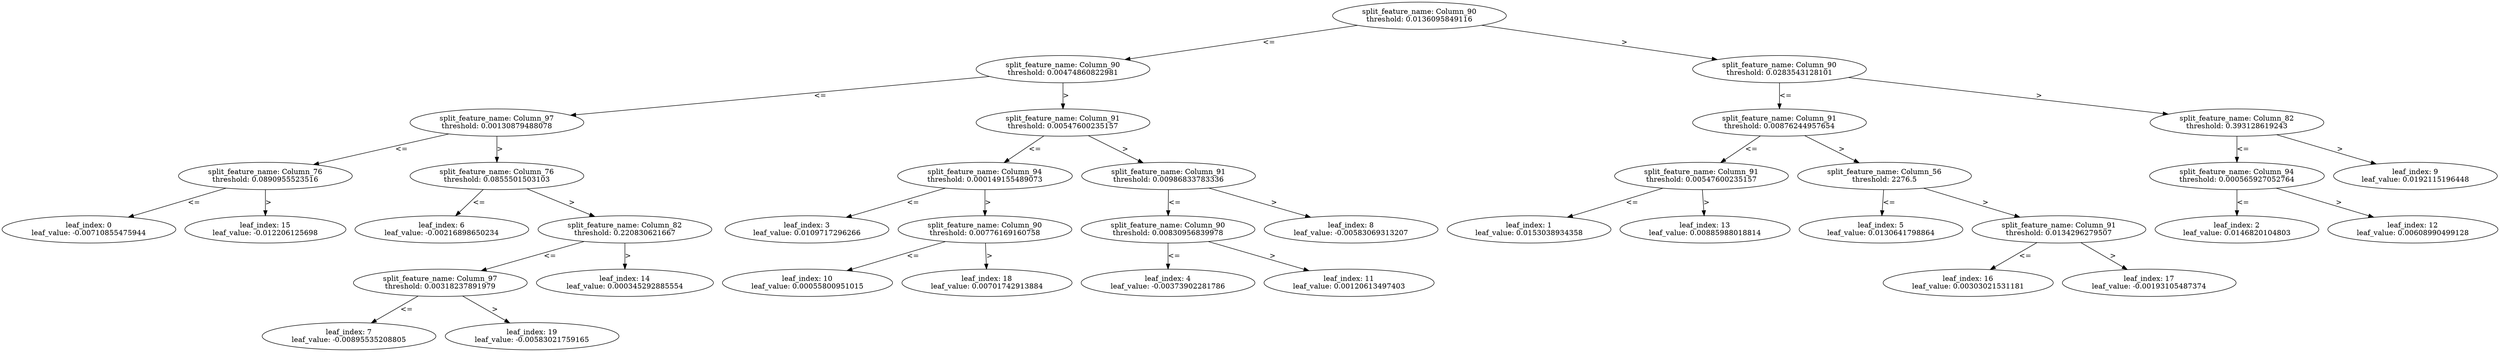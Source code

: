 digraph Tree11 {
	split0 [label="split_feature_name: Column_90\nthreshold: 0.0136095849116"]
	split2 [label="split_feature_name: Column_90\nthreshold: 0.00474860822981"]
	split5 [label="split_feature_name: Column_97\nthreshold: 0.00130879488078"]
	split14 [label="split_feature_name: Column_76\nthreshold: 0.0890955523516"]
	leaf0 [label="leaf_index: 0\nleaf_value: -0.00710855475944"]
	split14 -> leaf0 [label="<="]
	leaf15 [label="leaf_index: 15\nleaf_value: -0.012206125698"]
	split14 -> leaf15 [label=">"]
	split5 -> split14 [label="<="]
	split6 [label="split_feature_name: Column_76\nthreshold: 0.0855501503103"]
	leaf6 [label="leaf_index: 6\nleaf_value: -0.00216898650234"]
	split6 -> leaf6 [label="<="]
	split13 [label="split_feature_name: Column_82\nthreshold: 0.220830621667"]
	split18 [label="split_feature_name: Column_97\nthreshold: 0.00318237891979"]
	leaf7 [label="leaf_index: 7\nleaf_value: -0.00895535208805"]
	split18 -> leaf7 [label="<="]
	leaf19 [label="leaf_index: 19\nleaf_value: -0.00583021759165"]
	split18 -> leaf19 [label=">"]
	split13 -> split18 [label="<="]
	leaf14 [label="leaf_index: 14\nleaf_value: 0.000345292885554"]
	split13 -> leaf14 [label=">"]
	split6 -> split13 [label=">"]
	split5 -> split6 [label=">"]
	split2 -> split5 [label="<="]
	split3 [label="split_feature_name: Column_91\nthreshold: 0.00547600235157"]
	split9 [label="split_feature_name: Column_94\nthreshold: 0.000149155489073"]
	leaf3 [label="leaf_index: 3\nleaf_value: 0.0109717296266"]
	split9 -> leaf3 [label="<="]
	split17 [label="split_feature_name: Column_90\nthreshold: 0.00776169160758"]
	leaf10 [label="leaf_index: 10\nleaf_value: 0.00055800951015"]
	split17 -> leaf10 [label="<="]
	leaf18 [label="leaf_index: 18\nleaf_value: 0.00701742913884"]
	split17 -> leaf18 [label=">"]
	split9 -> split17 [label=">"]
	split3 -> split9 [label="<="]
	split7 [label="split_feature_name: Column_91\nthreshold: 0.00986833783336"]
	split10 [label="split_feature_name: Column_90\nthreshold: 0.00830956839978"]
	leaf4 [label="leaf_index: 4\nleaf_value: -0.00373902281786"]
	split10 -> leaf4 [label="<="]
	leaf11 [label="leaf_index: 11\nleaf_value: 0.00120613497403"]
	split10 -> leaf11 [label=">"]
	split7 -> split10 [label="<="]
	leaf8 [label="leaf_index: 8\nleaf_value: -0.00583069313207"]
	split7 -> leaf8 [label=">"]
	split3 -> split7 [label=">"]
	split2 -> split3 [label=">"]
	split0 -> split2 [label="<="]
	split1 [label="split_feature_name: Column_90\nthreshold: 0.0283543128101"]
	split4 [label="split_feature_name: Column_91\nthreshold: 0.00876244957654"]
	split12 [label="split_feature_name: Column_91\nthreshold: 0.00547600235157"]
	leaf1 [label="leaf_index: 1\nleaf_value: 0.0153038934358"]
	split12 -> leaf1 [label="<="]
	leaf13 [label="leaf_index: 13\nleaf_value: 0.00885988018814"]
	split12 -> leaf13 [label=">"]
	split4 -> split12 [label="<="]
	split15 [label="split_feature_name: Column_56\nthreshold: 2276.5"]
	leaf5 [label="leaf_index: 5\nleaf_value: 0.0130641798864"]
	split15 -> leaf5 [label="<="]
	split16 [label="split_feature_name: Column_91\nthreshold: 0.0134296279507"]
	leaf16 [label="leaf_index: 16\nleaf_value: 0.00303021531181"]
	split16 -> leaf16 [label="<="]
	leaf17 [label="leaf_index: 17\nleaf_value: -0.00193105487374"]
	split16 -> leaf17 [label=">"]
	split15 -> split16 [label=">"]
	split4 -> split15 [label=">"]
	split1 -> split4 [label="<="]
	split8 [label="split_feature_name: Column_82\nthreshold: 0.393128619243"]
	split11 [label="split_feature_name: Column_94\nthreshold: 0.000565927052764"]
	leaf2 [label="leaf_index: 2\nleaf_value: 0.0146820104803"]
	split11 -> leaf2 [label="<="]
	leaf12 [label="leaf_index: 12\nleaf_value: 0.00608990499128"]
	split11 -> leaf12 [label=">"]
	split8 -> split11 [label="<="]
	leaf9 [label="leaf_index: 9\nleaf_value: 0.0192115196448"]
	split8 -> leaf9 [label=">"]
	split1 -> split8 [label=">"]
	split0 -> split1 [label=">"]
}

